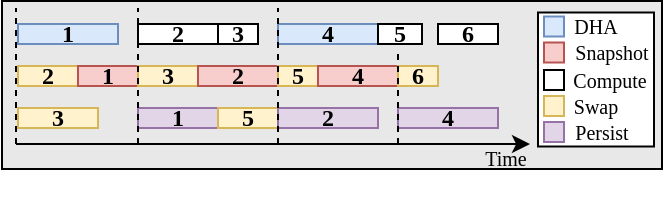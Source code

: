 <mxfile version="24.7.2" type="github">
  <diagram name="第 1 页" id="6jmwY03XSO3npQRhQJKJ">
    <mxGraphModel dx="810" dy="458" grid="1" gridSize="10" guides="1" tooltips="1" connect="1" arrows="1" fold="1" page="1" pageScale="1" pageWidth="827" pageHeight="1169" math="0" shadow="0">
      <root>
        <mxCell id="0" />
        <mxCell id="1" parent="0" />
        <mxCell id="KXybxk2uo-UW7nifIXF--1" value="" style="rounded=0;whiteSpace=wrap;html=1;fontFamily=Times New Roman;fillColor=#E8E8E8;" parent="1" vertex="1">
          <mxGeometry x="280" y="128.5" width="330" height="84" as="geometry" />
        </mxCell>
        <mxCell id="NZZuno2mVVYI2pTD-jRh-1" value="" style="rounded=0;whiteSpace=wrap;html=1;" parent="1" vertex="1">
          <mxGeometry x="548" y="134.25" width="58" height="67" as="geometry" />
        </mxCell>
        <mxCell id="5TXTgct5jN2t5OzSRrQ--1" value="1" style="whiteSpace=wrap;fillColor=#dae8fc;fontSize=12;fillStyle=auto;strokeWidth=1;strokeColor=#6c8ebf;fontFamily=Times New Roman;fontStyle=1" parent="1" vertex="1">
          <mxGeometry x="288" y="140" width="50" height="10" as="geometry" />
        </mxCell>
        <mxCell id="5TXTgct5jN2t5OzSRrQ--2" value="2" style="whiteSpace=wrap;fontSize=12;fontFamily=Times New Roman;fontStyle=1" parent="1" vertex="1">
          <mxGeometry x="348" y="140" width="40" height="10" as="geometry" />
        </mxCell>
        <mxCell id="5TXTgct5jN2t5OzSRrQ--3" value="4" style="whiteSpace=wrap;fillColor=#dae8fc;fontSize=12;fontFamily=Times New Roman;fontStyle=1;strokeColor=#6c8ebf;" parent="1" vertex="1">
          <mxGeometry x="418" y="140" width="50" height="10" as="geometry" />
        </mxCell>
        <mxCell id="5TXTgct5jN2t5OzSRrQ--5" value="2" style="whiteSpace=wrap;fillColor=#fff2cc;fontSize=12;fontFamily=Times New Roman;fontStyle=1;strokeColor=#d6b656;" parent="1" vertex="1">
          <mxGeometry x="288" y="161" width="30" height="10" as="geometry" />
        </mxCell>
        <mxCell id="5TXTgct5jN2t5OzSRrQ--8" value="1" style="whiteSpace=wrap;fillColor=#f8cecc;fontSize=12;fontFamily=Times New Roman;fontStyle=1;strokeColor=#b85450;" parent="1" vertex="1">
          <mxGeometry x="318" y="161" width="30" height="10" as="geometry" />
        </mxCell>
        <mxCell id="5TXTgct5jN2t5OzSRrQ--21" value="" style="whiteSpace=wrap;html=1;aspect=fixed;fillColor=#f8cecc;fontFamily=Times New Roman;strokeColor=#b85450;" parent="1" vertex="1">
          <mxGeometry x="551" y="149.25" width="10" height="10" as="geometry" />
        </mxCell>
        <mxCell id="5TXTgct5jN2t5OzSRrQ--26" value="&lt;span style=&quot;font-size: 10px;&quot;&gt;Snapshot&lt;/span&gt;" style="text;html=1;align=center;verticalAlign=middle;whiteSpace=wrap;rounded=0;fontFamily=Times New Roman;" parent="1" vertex="1">
          <mxGeometry x="565" y="149.25" width="40" height="10" as="geometry" />
        </mxCell>
        <mxCell id="5TXTgct5jN2t5OzSRrQ--28" value="3" style="whiteSpace=wrap;fillColor=#fff2cc;fontSize=12;fontFamily=Times New Roman;fontStyle=1;strokeColor=#d6b656;" parent="1" vertex="1">
          <mxGeometry x="348" y="161" width="30" height="10" as="geometry" />
        </mxCell>
        <mxCell id="5TXTgct5jN2t5OzSRrQ--29" value="1" style="whiteSpace=wrap;fillColor=#e1d5e7;fontSize=12;fontFamily=Times New Roman;fontStyle=1;strokeColor=#9673a6;" parent="1" vertex="1">
          <mxGeometry x="348" y="182" width="40" height="10" as="geometry" />
        </mxCell>
        <mxCell id="5TXTgct5jN2t5OzSRrQ--30" value="3" style="whiteSpace=wrap;fontSize=12;fontFamily=Times New Roman;fontStyle=1" parent="1" vertex="1">
          <mxGeometry x="388" y="140" width="20" height="10" as="geometry" />
        </mxCell>
        <mxCell id="5TXTgct5jN2t5OzSRrQ--31" value="2" style="whiteSpace=wrap;fillColor=#f8cecc;fontSize=12;fontFamily=Times New Roman;fontStyle=1;strokeColor=#b85450;" parent="1" vertex="1">
          <mxGeometry x="378" y="161" width="40" height="10" as="geometry" />
        </mxCell>
        <mxCell id="5TXTgct5jN2t5OzSRrQ--33" value="" style="whiteSpace=wrap;html=1;aspect=fixed;fillColor=#dae8fc;strokeColor=#6c8ebf;fontFamily=Times New Roman;" parent="1" vertex="1">
          <mxGeometry x="551" y="136.25" width="10" height="10" as="geometry" />
        </mxCell>
        <mxCell id="5TXTgct5jN2t5OzSRrQ--34" value="&lt;font style=&quot;font-size: 10px;&quot;&gt;DHA&lt;/font&gt;" style="text;html=1;align=center;verticalAlign=middle;whiteSpace=wrap;rounded=0;fontFamily=Times New Roman;" parent="1" vertex="1">
          <mxGeometry x="567" y="136.25" width="20" height="10" as="geometry" />
        </mxCell>
        <mxCell id="5TXTgct5jN2t5OzSRrQ--35" value="5" style="whiteSpace=wrap;fillColor=#fff2cc;fontSize=12;fontFamily=Times New Roman;fontStyle=1;strokeColor=#d6b656;" parent="1" vertex="1">
          <mxGeometry x="388" y="182" width="30" height="10" as="geometry" />
        </mxCell>
        <mxCell id="5TXTgct5jN2t5OzSRrQ--36" value="3" style="whiteSpace=wrap;fillColor=#fff2cc;fontSize=12;fontFamily=Times New Roman;fontStyle=1;strokeColor=#d6b656;" parent="1" vertex="1">
          <mxGeometry x="288" y="182" width="40" height="10" as="geometry" />
        </mxCell>
        <mxCell id="5TXTgct5jN2t5OzSRrQ--38" value="2" style="whiteSpace=wrap;fillColor=#e1d5e7;fontSize=12;fontFamily=Times New Roman;fontStyle=1;strokeColor=#9673a6;" parent="1" vertex="1">
          <mxGeometry x="418" y="182" width="50" height="10" as="geometry" />
        </mxCell>
        <mxCell id="5TXTgct5jN2t5OzSRrQ--44" value="5" style="whiteSpace=wrap;fillColor=#fff2cc;fontSize=12;fontFamily=Times New Roman;fontStyle=1;strokeColor=#d6b656;" parent="1" vertex="1">
          <mxGeometry x="418" y="161" width="20" height="10" as="geometry" />
        </mxCell>
        <mxCell id="5TXTgct5jN2t5OzSRrQ--45" value="4" style="whiteSpace=wrap;fillColor=#f8cecc;fontSize=12;fontFamily=Times New Roman;fontStyle=1;strokeColor=#b85450;" parent="1" vertex="1">
          <mxGeometry x="438" y="161" width="40" height="10" as="geometry" />
        </mxCell>
        <mxCell id="tGl6n2Ff8LUNgd3iXF76-1" value="" style="endArrow=classic;html=1;rounded=0;" edge="1" parent="1">
          <mxGeometry width="50" height="50" relative="1" as="geometry">
            <mxPoint x="287" y="200" as="sourcePoint" />
            <mxPoint x="544" y="200.04" as="targetPoint" />
          </mxGeometry>
        </mxCell>
        <mxCell id="tGl6n2Ff8LUNgd3iXF76-2" value="&lt;p style=&quot;line-height: 100%;&quot;&gt;&lt;font style=&quot;font-size: 10px;&quot;&gt;Time&lt;/font&gt;&lt;/p&gt;" style="text;html=1;align=center;verticalAlign=middle;whiteSpace=wrap;rounded=0;fontFamily=Times New Roman;" vertex="1" parent="1">
          <mxGeometry x="507" y="202.25" width="50" height="10" as="geometry" />
        </mxCell>
        <mxCell id="tGl6n2Ff8LUNgd3iXF76-3" value="" style="whiteSpace=wrap;html=1;aspect=fixed;fontFamily=Times New Roman;" vertex="1" parent="1">
          <mxGeometry x="551" y="163" width="10" height="10" as="geometry" />
        </mxCell>
        <mxCell id="tGl6n2Ff8LUNgd3iXF76-4" value="" style="whiteSpace=wrap;html=1;aspect=fixed;fillColor=#fff2cc;fontFamily=Times New Roman;strokeColor=#d6b656;" vertex="1" parent="1">
          <mxGeometry x="551" y="176" width="10" height="10" as="geometry" />
        </mxCell>
        <mxCell id="tGl6n2Ff8LUNgd3iXF76-5" value="" style="whiteSpace=wrap;html=1;aspect=fixed;fillColor=#e1d5e7;fontFamily=Times New Roman;strokeColor=#9673a6;" vertex="1" parent="1">
          <mxGeometry x="551" y="189" width="10" height="10" as="geometry" />
        </mxCell>
        <mxCell id="tGl6n2Ff8LUNgd3iXF76-6" value="&lt;font style=&quot;font-size: 10px;&quot;&gt;Compute&lt;/font&gt;" style="text;html=1;align=center;verticalAlign=middle;whiteSpace=wrap;rounded=0;fontFamily=Times New Roman;" vertex="1" parent="1">
          <mxGeometry x="564" y="163" width="40" height="10" as="geometry" />
        </mxCell>
        <mxCell id="tGl6n2Ff8LUNgd3iXF76-7" value="&lt;font style=&quot;font-size: 10px;&quot;&gt;Swap&lt;/font&gt;" style="text;html=1;align=center;verticalAlign=middle;whiteSpace=wrap;rounded=0;fontFamily=Times New Roman;" vertex="1" parent="1">
          <mxGeometry x="567" y="176" width="20" height="10" as="geometry" />
        </mxCell>
        <mxCell id="tGl6n2Ff8LUNgd3iXF76-8" value="&lt;font style=&quot;font-size: 10px;&quot;&gt;Persist&lt;/font&gt;" style="text;html=1;align=center;verticalAlign=middle;whiteSpace=wrap;rounded=0;fontFamily=Times New Roman;" vertex="1" parent="1">
          <mxGeometry x="565" y="189" width="30" height="10" as="geometry" />
        </mxCell>
        <mxCell id="tGl6n2Ff8LUNgd3iXF76-10" value="" style="endArrow=none;html=1;rounded=0;dashed=1;" edge="1" parent="1">
          <mxGeometry width="50" height="50" relative="1" as="geometry">
            <mxPoint x="348" y="200" as="sourcePoint" />
            <mxPoint x="348" y="132" as="targetPoint" />
          </mxGeometry>
        </mxCell>
        <mxCell id="tGl6n2Ff8LUNgd3iXF76-11" value="" style="endArrow=none;html=1;rounded=0;dashed=1;" edge="1" parent="1">
          <mxGeometry width="50" height="50" relative="1" as="geometry">
            <mxPoint x="418" y="200" as="sourcePoint" />
            <mxPoint x="418" y="132" as="targetPoint" />
          </mxGeometry>
        </mxCell>
        <mxCell id="tGl6n2Ff8LUNgd3iXF76-12" value="4" style="whiteSpace=wrap;fillColor=#e1d5e7;fontSize=12;fontFamily=Times New Roman;fontStyle=1;strokeColor=#9673a6;" vertex="1" parent="1">
          <mxGeometry x="478" y="182" width="50" height="10" as="geometry" />
        </mxCell>
        <mxCell id="tGl6n2Ff8LUNgd3iXF76-13" value="5" style="whiteSpace=wrap;fontSize=12;fontFamily=Times New Roman;fontStyle=1;" vertex="1" parent="1">
          <mxGeometry x="468" y="140" width="22" height="10" as="geometry" />
        </mxCell>
        <mxCell id="tGl6n2Ff8LUNgd3iXF76-14" value="6" style="whiteSpace=wrap;fillColor=#fff2cc;fontSize=12;fontFamily=Times New Roman;fontStyle=1;strokeColor=#d6b656;" vertex="1" parent="1">
          <mxGeometry x="478" y="161" width="20" height="10" as="geometry" />
        </mxCell>
        <mxCell id="tGl6n2Ff8LUNgd3iXF76-15" value="6" style="whiteSpace=wrap;fontSize=12;fontFamily=Times New Roman;fontStyle=1;" vertex="1" parent="1">
          <mxGeometry x="498" y="140" width="30" height="10" as="geometry" />
        </mxCell>
        <mxCell id="tGl6n2Ff8LUNgd3iXF76-16" value="" style="endArrow=none;html=1;rounded=0;dashed=1;" edge="1" parent="1">
          <mxGeometry width="50" height="50" relative="1" as="geometry">
            <mxPoint x="478" y="200" as="sourcePoint" />
            <mxPoint x="478" y="155" as="targetPoint" />
          </mxGeometry>
        </mxCell>
        <mxCell id="tGl6n2Ff8LUNgd3iXF76-17" value="" style="endArrow=none;html=1;rounded=0;dashed=1;" edge="1" parent="1">
          <mxGeometry width="50" height="50" relative="1" as="geometry">
            <mxPoint x="287" y="200" as="sourcePoint" />
            <mxPoint x="287" y="132" as="targetPoint" />
          </mxGeometry>
        </mxCell>
      </root>
    </mxGraphModel>
  </diagram>
</mxfile>
